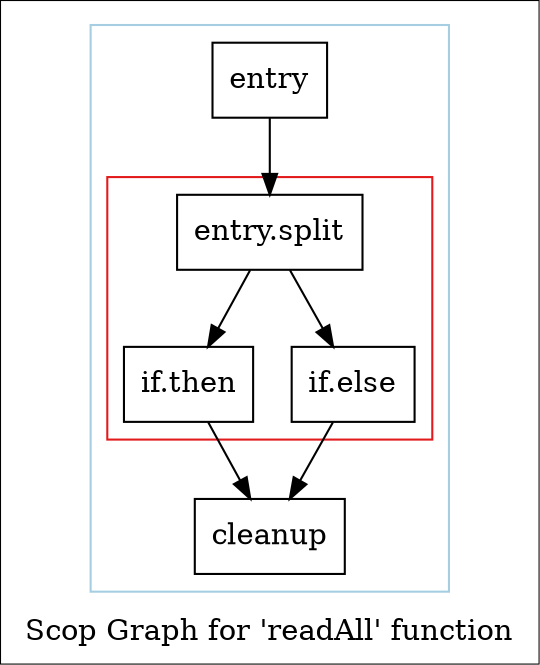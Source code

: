 digraph "Scop Graph for 'readAll' function" {
	label="Scop Graph for 'readAll' function";

	Node0xd406d10 [shape=record,label="{entry}"];
	Node0xd406d10 -> Node0xd3a9b40;
	Node0xd3a9b40 [shape=record,label="{entry.split}"];
	Node0xd3a9b40 -> Node0xd4087f0;
	Node0xd3a9b40 -> Node0xd3d3580;
	Node0xd4087f0 [shape=record,label="{if.then}"];
	Node0xd4087f0 -> Node0xd39f780;
	Node0xd39f780 [shape=record,label="{cleanup}"];
	Node0xd3d3580 [shape=record,label="{if.else}"];
	Node0xd3d3580 -> Node0xd39f780;
	colorscheme = "paired12"
        subgraph cluster_0xd3e0760 {
          label = "";
          style = solid;
          color = 1
          subgraph cluster_0xd3e07e0 {
            label = "";
            style = solid;
            color = 6
            Node0xd3a9b40;
            Node0xd4087f0;
            Node0xd3d3580;
          }
          Node0xd406d10;
          Node0xd39f780;
        }
}
